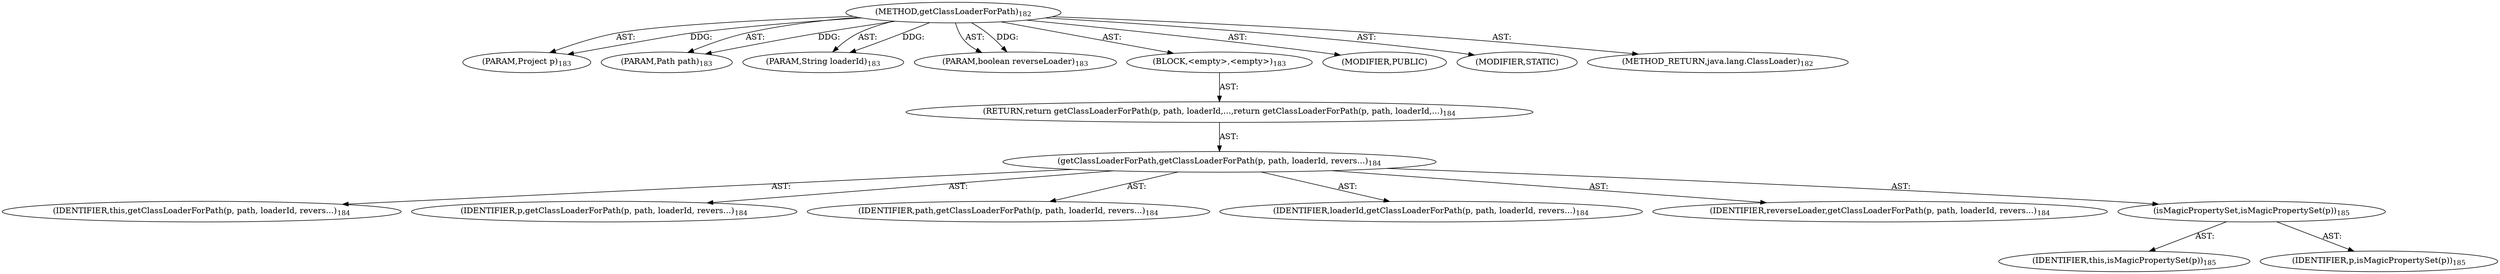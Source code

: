 digraph "getClassLoaderForPath" {  
"111669149699" [label = <(METHOD,getClassLoaderForPath)<SUB>182</SUB>> ]
"115964117011" [label = <(PARAM,Project p)<SUB>183</SUB>> ]
"115964117012" [label = <(PARAM,Path path)<SUB>183</SUB>> ]
"115964117013" [label = <(PARAM,String loaderId)<SUB>183</SUB>> ]
"115964117014" [label = <(PARAM,boolean reverseLoader)<SUB>183</SUB>> ]
"25769803781" [label = <(BLOCK,&lt;empty&gt;,&lt;empty&gt;)<SUB>183</SUB>> ]
"146028888067" [label = <(RETURN,return getClassLoaderForPath(p, path, loaderId,...,return getClassLoaderForPath(p, path, loaderId,...)<SUB>184</SUB>> ]
"30064771091" [label = <(getClassLoaderForPath,getClassLoaderForPath(p, path, loaderId, revers...)<SUB>184</SUB>> ]
"68719476785" [label = <(IDENTIFIER,this,getClassLoaderForPath(p, path, loaderId, revers...)<SUB>184</SUB>> ]
"68719476786" [label = <(IDENTIFIER,p,getClassLoaderForPath(p, path, loaderId, revers...)<SUB>184</SUB>> ]
"68719476787" [label = <(IDENTIFIER,path,getClassLoaderForPath(p, path, loaderId, revers...)<SUB>184</SUB>> ]
"68719476788" [label = <(IDENTIFIER,loaderId,getClassLoaderForPath(p, path, loaderId, revers...)<SUB>184</SUB>> ]
"68719476789" [label = <(IDENTIFIER,reverseLoader,getClassLoaderForPath(p, path, loaderId, revers...)<SUB>184</SUB>> ]
"30064771092" [label = <(isMagicPropertySet,isMagicPropertySet(p))<SUB>185</SUB>> ]
"68719476790" [label = <(IDENTIFIER,this,isMagicPropertySet(p))<SUB>185</SUB>> ]
"68719476791" [label = <(IDENTIFIER,p,isMagicPropertySet(p))<SUB>185</SUB>> ]
"133143986186" [label = <(MODIFIER,PUBLIC)> ]
"133143986187" [label = <(MODIFIER,STATIC)> ]
"128849018883" [label = <(METHOD_RETURN,java.lang.ClassLoader)<SUB>182</SUB>> ]
  "111669149699" -> "115964117011"  [ label = "AST: "] 
  "111669149699" -> "115964117012"  [ label = "AST: "] 
  "111669149699" -> "115964117013"  [ label = "AST: "] 
  "111669149699" -> "115964117014"  [ label = "AST: "] 
  "111669149699" -> "25769803781"  [ label = "AST: "] 
  "111669149699" -> "133143986186"  [ label = "AST: "] 
  "111669149699" -> "133143986187"  [ label = "AST: "] 
  "111669149699" -> "128849018883"  [ label = "AST: "] 
  "25769803781" -> "146028888067"  [ label = "AST: "] 
  "146028888067" -> "30064771091"  [ label = "AST: "] 
  "30064771091" -> "68719476785"  [ label = "AST: "] 
  "30064771091" -> "68719476786"  [ label = "AST: "] 
  "30064771091" -> "68719476787"  [ label = "AST: "] 
  "30064771091" -> "68719476788"  [ label = "AST: "] 
  "30064771091" -> "68719476789"  [ label = "AST: "] 
  "30064771091" -> "30064771092"  [ label = "AST: "] 
  "30064771092" -> "68719476790"  [ label = "AST: "] 
  "30064771092" -> "68719476791"  [ label = "AST: "] 
  "111669149699" -> "115964117011"  [ label = "DDG: "] 
  "111669149699" -> "115964117012"  [ label = "DDG: "] 
  "111669149699" -> "115964117013"  [ label = "DDG: "] 
  "111669149699" -> "115964117014"  [ label = "DDG: "] 
}
